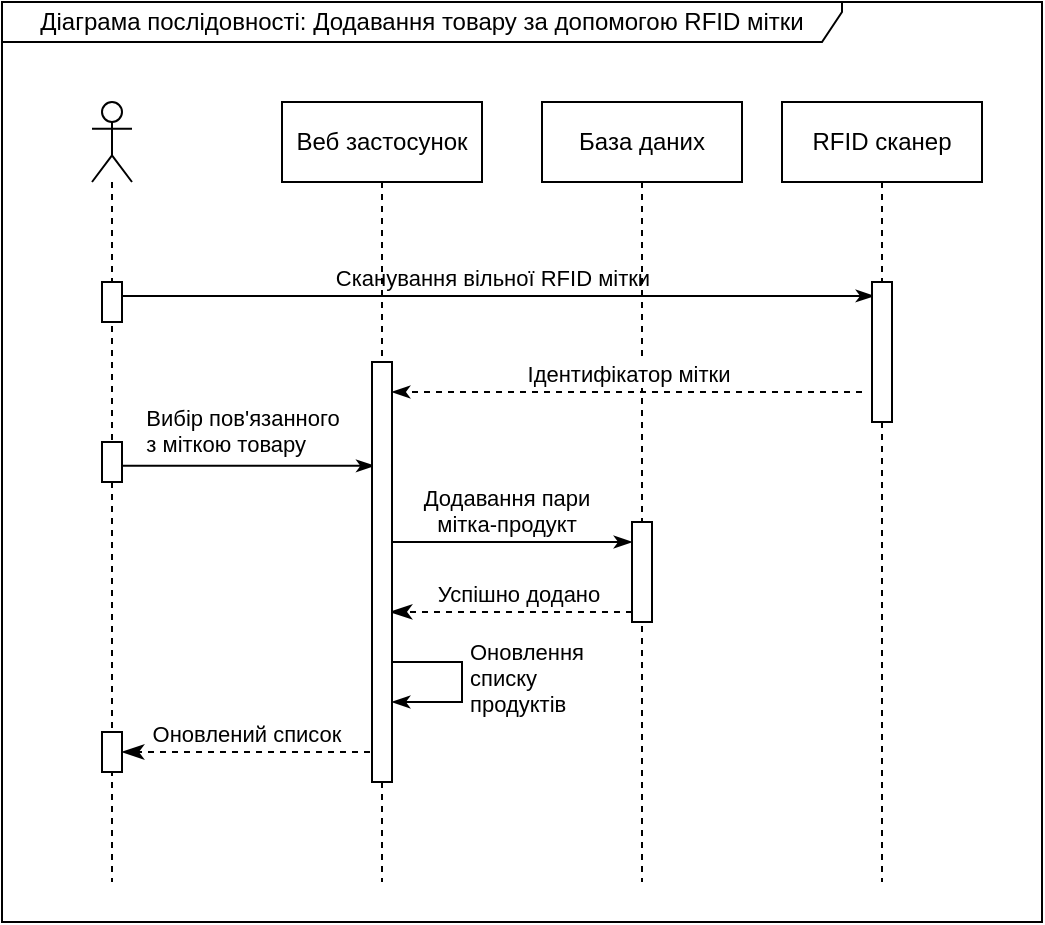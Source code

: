 <mxfile version="12.3.0" type="device" pages="1"><diagram id="11mvGvtaKFrbVYMu2Vqn" name="Page-1"><mxGraphModel dx="1174" dy="173" grid="1" gridSize="10" guides="1" tooltips="1" connect="1" arrows="1" fold="1" page="1" pageScale="1" pageWidth="827" pageHeight="1169" math="0" shadow="0"><root><mxCell id="0"/><mxCell id="1" parent="0"/><mxCell id="BQjHS3zT5pgYZVOOXINB-1" value="Діаграма послідовності: Додавання товару за допомогою RFID мітки" style="shape=umlFrame;whiteSpace=wrap;html=1;width=420;height=20;" parent="1" vertex="1"><mxGeometry x="-90" y="20" width="520" height="460" as="geometry"/></mxCell><mxCell id="BQjHS3zT5pgYZVOOXINB-30" value="Оновлення &lt;br&gt;списку &lt;br&gt;продуктів" style="edgeStyle=orthogonalEdgeStyle;html=1;align=left;spacingLeft=2;endArrow=classicThin;rounded=0;endFill=1;" parent="1" edge="1"><mxGeometry relative="1" as="geometry"><mxPoint x="100" y="350" as="sourcePoint"/><Array as="points"><mxPoint x="140" y="350"/><mxPoint x="140" y="370"/><mxPoint x="105" y="370"/></Array><mxPoint x="105" y="370" as="targetPoint"/></mxGeometry></mxCell><mxCell id="BQjHS3zT5pgYZVOOXINB-27" value="Додавання пари &lt;br&gt;мітка-продукт" style="html=1;verticalAlign=bottom;endArrow=classicThin;entryX=0;entryY=0;endFill=1;" parent="1" edge="1"><mxGeometry relative="1" as="geometry"><mxPoint x="99.81" y="290" as="sourcePoint"/><mxPoint x="225" y="290" as="targetPoint"/></mxGeometry></mxCell><mxCell id="BQjHS3zT5pgYZVOOXINB-28" value="Успішно додано" style="html=1;verticalAlign=bottom;endArrow=classicThin;dashed=1;endSize=8;exitX=0.6;exitY=0.9;exitDx=0;exitDy=0;exitPerimeter=0;endFill=1;entryX=0.9;entryY=0.595;entryDx=0;entryDy=0;entryPerimeter=0;" parent="1" source="BQjHS3zT5pgYZVOOXINB-26" target="BQjHS3zT5pgYZVOOXINB-29" edge="1"><mxGeometry relative="1" as="geometry"><mxPoint x="155" y="386" as="targetPoint"/></mxGeometry></mxCell><mxCell id="BQjHS3zT5pgYZVOOXINB-20" value="&lt;div style=&quot;text-align: left&quot;&gt;Сканування вільної RFID мітки&lt;/div&gt;" style="html=1;verticalAlign=bottom;endArrow=classicThin;entryX=0.5;entryY=0.152;entryDx=0;entryDy=0;entryPerimeter=0;endFill=1;" parent="1" edge="1"><mxGeometry width="80" relative="1" as="geometry"><mxPoint x="-35.19" y="166.992" as="sourcePoint"/><mxPoint x="346" y="166.992" as="targetPoint"/></mxGeometry></mxCell><mxCell id="BQjHS3zT5pgYZVOOXINB-24" value="&lt;div style=&quot;text-align: left&quot;&gt;Вибір пов'язанного &lt;br&gt;з міткою товару&lt;/div&gt;" style="html=1;verticalAlign=bottom;endArrow=classicThin;entryX=0.119;entryY=0.624;entryDx=0;entryDy=0;entryPerimeter=0;endFill=1;" parent="1" edge="1"><mxGeometry x="-0.049" y="2" width="80" relative="1" as="geometry"><mxPoint x="-29.976" y="251.92" as="sourcePoint"/><mxPoint x="96.19" y="251.92" as="targetPoint"/><mxPoint as="offset"/></mxGeometry></mxCell><mxCell id="BQjHS3zT5pgYZVOOXINB-2" value="Веб застосунок" style="shape=umlLifeline;perimeter=lifelinePerimeter;whiteSpace=wrap;html=1;container=1;collapsible=0;recursiveResize=0;outlineConnect=0;" parent="1" vertex="1"><mxGeometry x="50" y="70" width="100" height="390" as="geometry"/></mxCell><mxCell id="BQjHS3zT5pgYZVOOXINB-5" value="RFID сканер" style="shape=umlLifeline;perimeter=lifelinePerimeter;whiteSpace=wrap;html=1;container=1;collapsible=0;recursiveResize=0;outlineConnect=0;" parent="1" vertex="1"><mxGeometry x="300" y="70" width="100" height="390" as="geometry"/></mxCell><mxCell id="BQjHS3zT5pgYZVOOXINB-31" value="" style="html=1;points=[];perimeter=orthogonalPerimeter;" parent="BQjHS3zT5pgYZVOOXINB-5" vertex="1"><mxGeometry x="45" y="90" width="10" height="70" as="geometry"/></mxCell><mxCell id="BQjHS3zT5pgYZVOOXINB-8" value="База даних" style="shape=umlLifeline;perimeter=lifelinePerimeter;whiteSpace=wrap;html=1;container=1;collapsible=0;recursiveResize=0;outlineConnect=0;" parent="1" vertex="1"><mxGeometry x="180" y="70" width="100" height="390" as="geometry"/></mxCell><mxCell id="BQjHS3zT5pgYZVOOXINB-26" value="" style="html=1;points=[];perimeter=orthogonalPerimeter;" parent="BQjHS3zT5pgYZVOOXINB-8" vertex="1"><mxGeometry x="45" y="210" width="10" height="50" as="geometry"/></mxCell><mxCell id="BQjHS3zT5pgYZVOOXINB-16" value="" style="shape=umlLifeline;participant=umlActor;perimeter=lifelinePerimeter;whiteSpace=wrap;html=1;container=1;collapsible=0;recursiveResize=0;verticalAlign=top;spacingTop=36;labelBackgroundColor=#ffffff;outlineConnect=0;" parent="1" vertex="1"><mxGeometry x="-45" y="70" width="20" height="390" as="geometry"/></mxCell><mxCell id="BQjHS3zT5pgYZVOOXINB-33" value="" style="html=1;points=[];perimeter=orthogonalPerimeter;" parent="BQjHS3zT5pgYZVOOXINB-16" vertex="1"><mxGeometry x="5" y="90" width="10" height="20" as="geometry"/></mxCell><mxCell id="BQjHS3zT5pgYZVOOXINB-34" value="" style="html=1;points=[];perimeter=orthogonalPerimeter;" parent="BQjHS3zT5pgYZVOOXINB-16" vertex="1"><mxGeometry x="5" y="170" width="10" height="20" as="geometry"/></mxCell><mxCell id="XClqpgXUcIjVtvbe37JV-2" value="" style="html=1;points=[];perimeter=orthogonalPerimeter;" vertex="1" parent="BQjHS3zT5pgYZVOOXINB-16"><mxGeometry x="5" y="315" width="10" height="20" as="geometry"/></mxCell><mxCell id="BQjHS3zT5pgYZVOOXINB-22" value="Ідентифікатор мітки" style="html=1;verticalAlign=bottom;endArrow=classicThin;dashed=1;endFill=1;" parent="1" edge="1"><mxGeometry relative="1" as="geometry"><mxPoint x="340" y="215" as="sourcePoint"/><mxPoint x="105" y="215" as="targetPoint"/></mxGeometry></mxCell><mxCell id="BQjHS3zT5pgYZVOOXINB-29" value="" style="html=1;points=[];perimeter=orthogonalPerimeter;" parent="1" vertex="1"><mxGeometry x="95" y="200" width="10" height="210" as="geometry"/></mxCell><mxCell id="XClqpgXUcIjVtvbe37JV-5" value="Оновлений список" style="html=1;verticalAlign=bottom;endArrow=classicThin;dashed=1;endSize=8;exitX=0.6;exitY=0.9;exitDx=0;exitDy=0;exitPerimeter=0;endFill=1;" edge="1" parent="1"><mxGeometry relative="1" as="geometry"><mxPoint x="-30" y="395" as="targetPoint"/><mxPoint x="94.0" y="395" as="sourcePoint"/></mxGeometry></mxCell></root></mxGraphModel></diagram></mxfile>